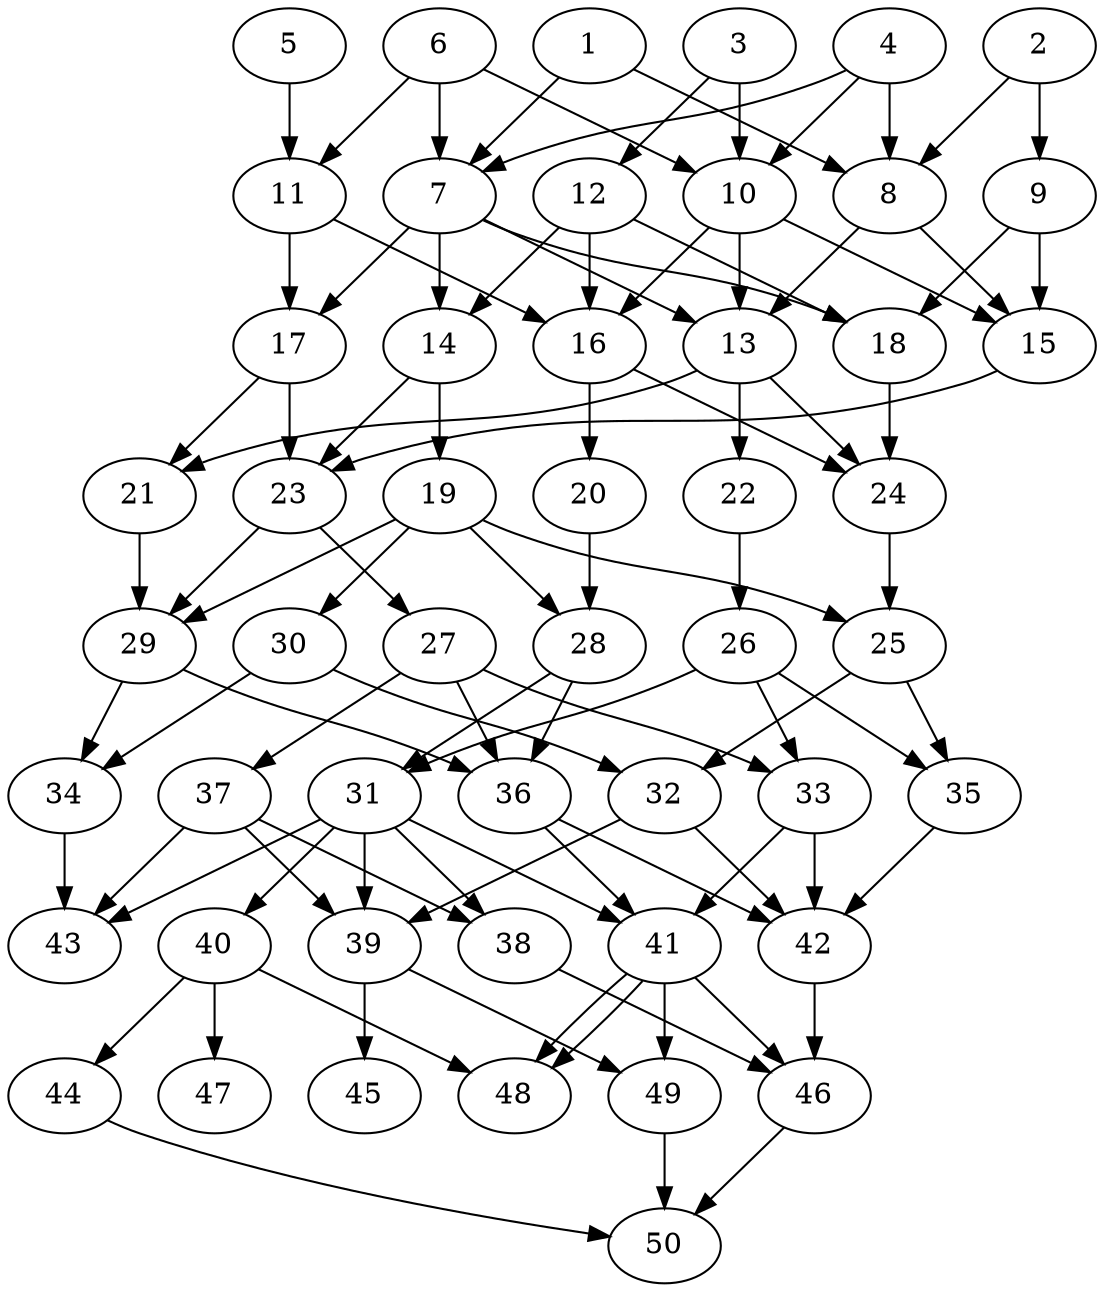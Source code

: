 // DAG automatically generated by daggen at Thu Oct  3 14:07:56 2019
// ./daggen --dot -n 50 --ccr 0.3 --fat 0.5 --regular 0.9 --density 0.5 --mindata 5242880 --maxdata 52428800 
digraph G {
  1 [size="171922773", alpha="0.14", expect_size="51576832"] 
  1 -> 7 [size ="51576832"]
  1 -> 8 [size ="51576832"]
  2 [size="93371733", alpha="0.10", expect_size="28011520"] 
  2 -> 8 [size ="28011520"]
  2 -> 9 [size ="28011520"]
  3 [size="92030293", alpha="0.05", expect_size="27609088"] 
  3 -> 10 [size ="27609088"]
  3 -> 12 [size ="27609088"]
  4 [size="97307307", alpha="0.19", expect_size="29192192"] 
  4 -> 7 [size ="29192192"]
  4 -> 8 [size ="29192192"]
  4 -> 10 [size ="29192192"]
  5 [size="114104320", alpha="0.02", expect_size="34231296"] 
  5 -> 11 [size ="34231296"]
  6 [size="165188267", alpha="0.03", expect_size="49556480"] 
  6 -> 7 [size ="49556480"]
  6 -> 10 [size ="49556480"]
  6 -> 11 [size ="49556480"]
  7 [size="62501547", alpha="0.20", expect_size="18750464"] 
  7 -> 13 [size ="18750464"]
  7 -> 14 [size ="18750464"]
  7 -> 17 [size ="18750464"]
  7 -> 18 [size ="18750464"]
  8 [size="106352640", alpha="0.01", expect_size="31905792"] 
  8 -> 13 [size ="31905792"]
  8 -> 15 [size ="31905792"]
  9 [size="172571307", alpha="0.01", expect_size="51771392"] 
  9 -> 15 [size ="51771392"]
  9 -> 18 [size ="51771392"]
  10 [size="160692907", alpha="0.06", expect_size="48207872"] 
  10 -> 13 [size ="48207872"]
  10 -> 15 [size ="48207872"]
  10 -> 16 [size ="48207872"]
  11 [size="136758613", alpha="0.16", expect_size="41027584"] 
  11 -> 16 [size ="41027584"]
  11 -> 17 [size ="41027584"]
  12 [size="91607040", alpha="0.14", expect_size="27482112"] 
  12 -> 14 [size ="27482112"]
  12 -> 16 [size ="27482112"]
  12 -> 18 [size ="27482112"]
  13 [size="168751787", alpha="0.13", expect_size="50625536"] 
  13 -> 21 [size ="50625536"]
  13 -> 22 [size ="50625536"]
  13 -> 24 [size ="50625536"]
  14 [size="49783467", alpha="0.16", expect_size="14935040"] 
  14 -> 19 [size ="14935040"]
  14 -> 23 [size ="14935040"]
  15 [size="42752000", alpha="0.01", expect_size="12825600"] 
  15 -> 23 [size ="12825600"]
  16 [size="54954667", alpha="0.10", expect_size="16486400"] 
  16 -> 20 [size ="16486400"]
  16 -> 24 [size ="16486400"]
  17 [size="82087253", alpha="0.08", expect_size="24626176"] 
  17 -> 21 [size ="24626176"]
  17 -> 23 [size ="24626176"]
  18 [size="79063040", alpha="0.11", expect_size="23718912"] 
  18 -> 24 [size ="23718912"]
  19 [size="84978347", alpha="0.15", expect_size="25493504"] 
  19 -> 25 [size ="25493504"]
  19 -> 28 [size ="25493504"]
  19 -> 29 [size ="25493504"]
  19 -> 30 [size ="25493504"]
  20 [size="91494400", alpha="0.07", expect_size="27448320"] 
  20 -> 28 [size ="27448320"]
  21 [size="138042027", alpha="0.18", expect_size="41412608"] 
  21 -> 29 [size ="41412608"]
  22 [size="108066133", alpha="0.19", expect_size="32419840"] 
  22 -> 26 [size ="32419840"]
  23 [size="60767573", alpha="0.10", expect_size="18230272"] 
  23 -> 27 [size ="18230272"]
  23 -> 29 [size ="18230272"]
  24 [size="166502400", alpha="0.11", expect_size="49950720"] 
  24 -> 25 [size ="49950720"]
  25 [size="132983467", alpha="0.04", expect_size="39895040"] 
  25 -> 32 [size ="39895040"]
  25 -> 35 [size ="39895040"]
  26 [size="139806720", alpha="0.16", expect_size="41942016"] 
  26 -> 31 [size ="41942016"]
  26 -> 33 [size ="41942016"]
  26 -> 35 [size ="41942016"]
  27 [size="63655253", alpha="0.13", expect_size="19096576"] 
  27 -> 33 [size ="19096576"]
  27 -> 36 [size ="19096576"]
  27 -> 37 [size ="19096576"]
  28 [size="129675947", alpha="0.02", expect_size="38902784"] 
  28 -> 31 [size ="38902784"]
  28 -> 36 [size ="38902784"]
  29 [size="56401920", alpha="0.11", expect_size="16920576"] 
  29 -> 34 [size ="16920576"]
  29 -> 36 [size ="16920576"]
  30 [size="174001493", alpha="0.18", expect_size="52200448"] 
  30 -> 32 [size ="52200448"]
  30 -> 34 [size ="52200448"]
  31 [size="70290773", alpha="0.20", expect_size="21087232"] 
  31 -> 38 [size ="21087232"]
  31 -> 39 [size ="21087232"]
  31 -> 40 [size ="21087232"]
  31 -> 41 [size ="21087232"]
  31 -> 43 [size ="21087232"]
  32 [size="57002667", alpha="0.11", expect_size="17100800"] 
  32 -> 39 [size ="17100800"]
  32 -> 42 [size ="17100800"]
  33 [size="52753067", alpha="0.02", expect_size="15825920"] 
  33 -> 41 [size ="15825920"]
  33 -> 42 [size ="15825920"]
  34 [size="132092587", alpha="0.16", expect_size="39627776"] 
  34 -> 43 [size ="39627776"]
  35 [size="60289707", alpha="0.14", expect_size="18086912"] 
  35 -> 42 [size ="18086912"]
  36 [size="91252053", alpha="0.17", expect_size="27375616"] 
  36 -> 41 [size ="27375616"]
  36 -> 42 [size ="27375616"]
  37 [size="58129067", alpha="0.08", expect_size="17438720"] 
  37 -> 38 [size ="17438720"]
  37 -> 39 [size ="17438720"]
  37 -> 43 [size ="17438720"]
  38 [size="163225600", alpha="0.07", expect_size="48967680"] 
  38 -> 46 [size ="48967680"]
  39 [size="23569067", alpha="0.14", expect_size="7070720"] 
  39 -> 45 [size ="7070720"]
  39 -> 49 [size ="7070720"]
  40 [size="108823893", alpha="0.11", expect_size="32647168"] 
  40 -> 44 [size ="32647168"]
  40 -> 47 [size ="32647168"]
  40 -> 48 [size ="32647168"]
  41 [size="90350933", alpha="0.03", expect_size="27105280"] 
  41 -> 46 [size ="27105280"]
  41 -> 48 [size ="27105280"]
  41 -> 48 [size ="27105280"]
  41 -> 49 [size ="27105280"]
  42 [size="87432533", alpha="0.07", expect_size="26229760"] 
  42 -> 46 [size ="26229760"]
  43 [size="174199467", alpha="0.16", expect_size="52259840"] 
  44 [size="30074880", alpha="0.04", expect_size="9022464"] 
  44 -> 50 [size ="9022464"]
  45 [size="159221760", alpha="0.07", expect_size="47766528"] 
  46 [size="115063467", alpha="0.05", expect_size="34519040"] 
  46 -> 50 [size ="34519040"]
  47 [size="92364800", alpha="0.09", expect_size="27709440"] 
  48 [size="155740160", alpha="0.08", expect_size="46722048"] 
  49 [size="52203520", alpha="0.11", expect_size="15661056"] 
  49 -> 50 [size ="15661056"]
  50 [size="163829760", alpha="0.14", expect_size="49148928"] 
}
